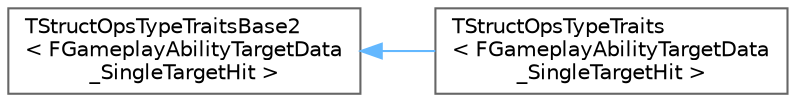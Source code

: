 digraph "Graphical Class Hierarchy"
{
 // INTERACTIVE_SVG=YES
 // LATEX_PDF_SIZE
  bgcolor="transparent";
  edge [fontname=Helvetica,fontsize=10,labelfontname=Helvetica,labelfontsize=10];
  node [fontname=Helvetica,fontsize=10,shape=box,height=0.2,width=0.4];
  rankdir="LR";
  Node0 [id="Node000000",label="TStructOpsTypeTraitsBase2\l\< FGameplayAbilityTargetData\l_SingleTargetHit \>",height=0.2,width=0.4,color="grey40", fillcolor="white", style="filled",URL="$d9/df0/structTStructOpsTypeTraitsBase2.html",tooltip=" "];
  Node0 -> Node1 [id="edge8522_Node000000_Node000001",dir="back",color="steelblue1",style="solid",tooltip=" "];
  Node1 [id="Node000001",label="TStructOpsTypeTraits\l\< FGameplayAbilityTargetData\l_SingleTargetHit \>",height=0.2,width=0.4,color="grey40", fillcolor="white", style="filled",URL="$d5/da6/structTStructOpsTypeTraits_3_01FGameplayAbilityTargetData__SingleTargetHit_01_4.html",tooltip="Target data with a single hit result, data is packed into the hit result."];
}
